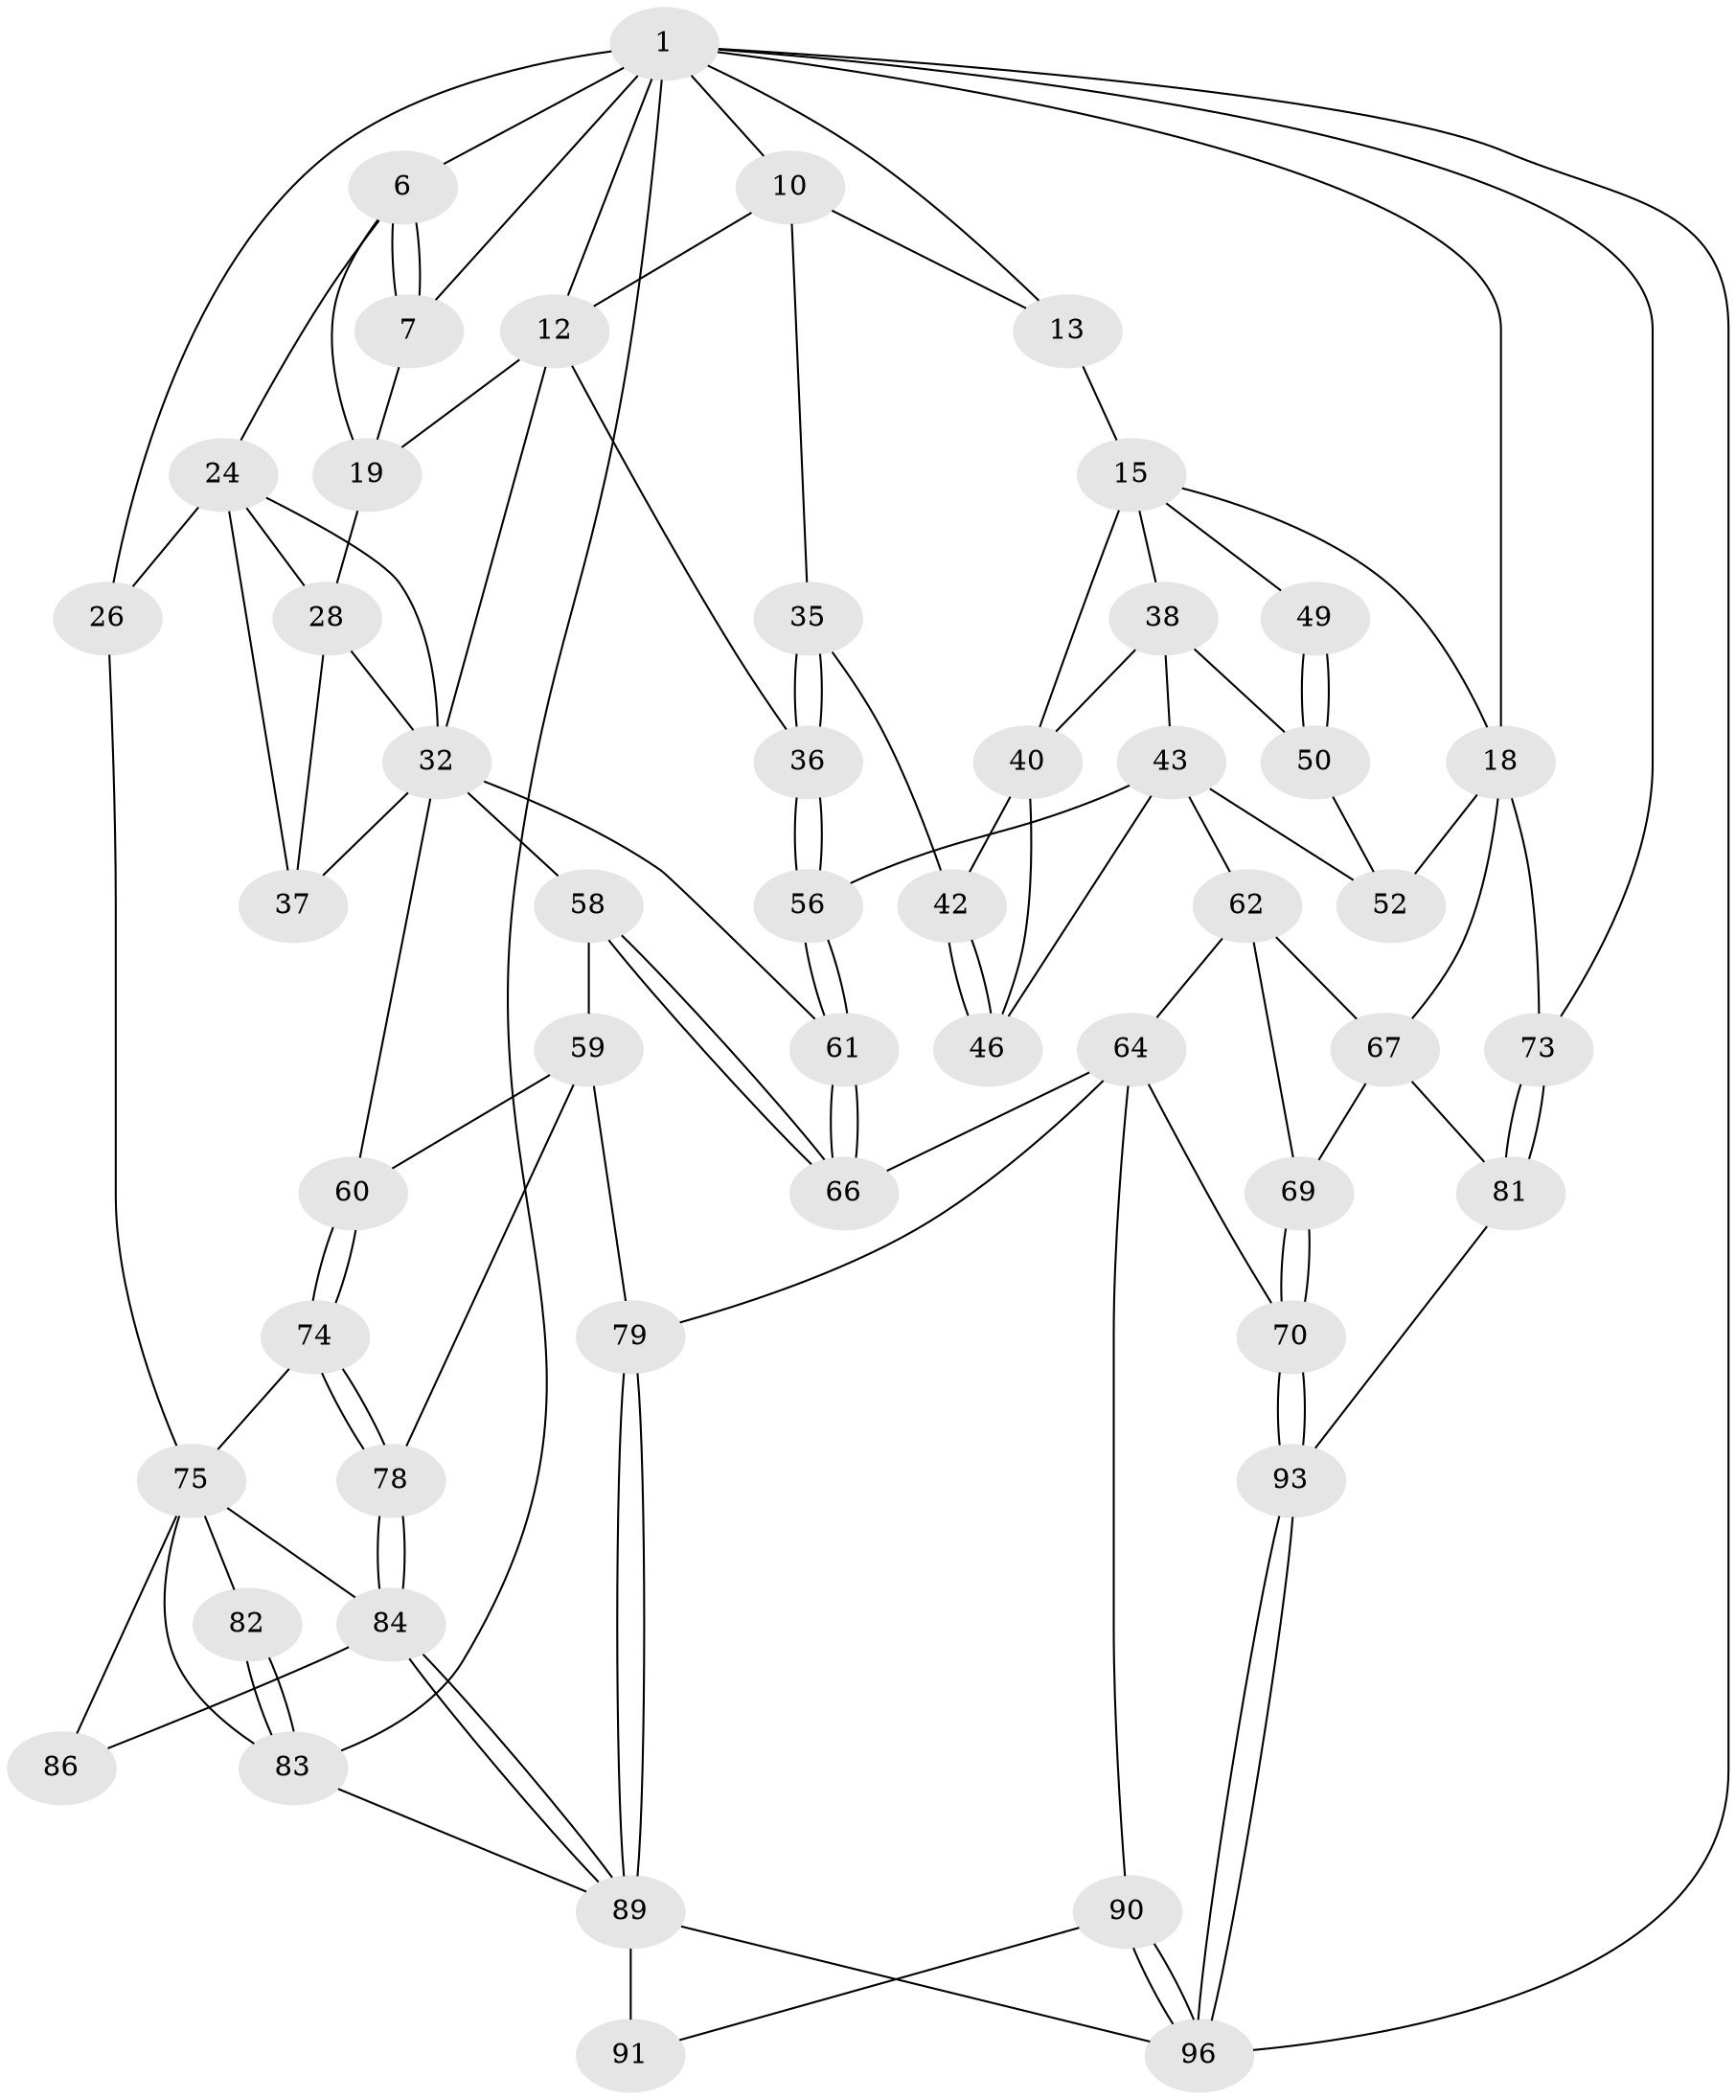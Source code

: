 // original degree distribution, {3: 0.02, 4: 0.25, 5: 0.5, 6: 0.23}
// Generated by graph-tools (version 1.1) at 2025/17/03/09/25 04:17:05]
// undirected, 50 vertices, 112 edges
graph export_dot {
graph [start="1"]
  node [color=gray90,style=filled];
  1 [pos="+0.5108515755595866+0",super="+8+2"];
  6 [pos="+0+0",super="+21"];
  7 [pos="+0.08287856983575927+0",super="+9"];
  10 [pos="+0.5794197844056872+0.16697127163491646",super="+11"];
  12 [pos="+0.43785268681175527+0.11984523828760918",super="+22"];
  13 [pos="+0.7495559082794514+0",super="+14"];
  15 [pos="+0.8162816098885901+0.1103923795460045",super="+27+16"];
  18 [pos="+1+0.12314885887215159",super="+54"];
  19 [pos="+0.3195747988635199+0.08027143620736958",super="+20+23"];
  24 [pos="+0.051937675745089444+0.2239776204310881",super="+29+25"];
  26 [pos="+0+0.3630663781330728"];
  28 [pos="+0.17628195753431747+0.14483688214206025",super="+30"];
  32 [pos="+0.3617209639769846+0.3307797274859028",super="+57+33"];
  35 [pos="+0.4991933895910485+0.2843059163500169"];
  36 [pos="+0.48085826689713973+0.3072958894850898"];
  37 [pos="+0.15692815763731516+0.2788307332388102"];
  38 [pos="+0.795993890493347+0.2955692459297711",super="+39"];
  40 [pos="+0.6951278269312785+0.21379695099626073",super="+41"];
  42 [pos="+0.6318271086141186+0.31489029318576917"];
  43 [pos="+0.7793292115840224+0.3373027465198386",super="+53+44"];
  46 [pos="+0.6784577625583421+0.37269694178277424"];
  49 [pos="+1+0.21180694083755097"];
  50 [pos="+0.8291996827254654+0.3019878625184043",super="+51"];
  52 [pos="+0.9097338838080861+0.43967159163798886"];
  56 [pos="+0.5470833116409008+0.47424324173698074"];
  58 [pos="+0.28283234899838416+0.4512621688196307"];
  59 [pos="+0.2531630595166461+0.47209438969842143",super="+77"];
  60 [pos="+0.18802366484589575+0.46354704171668204"];
  61 [pos="+0.5376371577601321+0.5266556997833235"];
  62 [pos="+0.7541048344793069+0.49066180294979567",super="+63"];
  64 [pos="+0.582440270982592+0.6533923590249371",super="+65+71"];
  66 [pos="+0.5380411673800995+0.5741520760842892"];
  67 [pos="+0.8902536558190056+0.5352395272100032",super="+80"];
  69 [pos="+0.7987140480897033+0.7090791881420415"];
  70 [pos="+0.7573091412788107+0.7205075729528597"];
  73 [pos="+1+0.835550174329647"];
  74 [pos="+0.1305415998916118+0.5457684412191359"];
  75 [pos="+0.05954924245314666+0.5743379408348583",super="+76+87"];
  78 [pos="+0.22349108297825876+0.7312320686739833"];
  79 [pos="+0.41249131019893304+0.6362506812408192"];
  81 [pos="+0.9905862346044961+0.7277179035991326"];
  82 [pos="+0+0.8094924448177615"];
  83 [pos="+0+1",super="+98"];
  84 [pos="+0.21016731365666108+0.7621182608661611",super="+85"];
  86 [pos="+0.17939977198551849+0.7575650365938122"];
  89 [pos="+0.353695925243551+0.8736424301120144",super="+92"];
  90 [pos="+0.563598360819077+0.8038412618264148"];
  91 [pos="+0.5294206870395816+0.8518772964650165"];
  93 [pos="+0.7884887094586857+0.895390763945001"];
  96 [pos="+0.789286640385083+0.9718571235859917",super="+99"];
  1 -- 12;
  1 -- 7;
  1 -- 6;
  1 -- 73;
  1 -- 10;
  1 -- 13;
  1 -- 18;
  1 -- 83 [weight=2];
  1 -- 26;
  1 -- 96;
  6 -- 7;
  6 -- 7;
  6 -- 24;
  6 -- 19;
  7 -- 19;
  10 -- 13;
  10 -- 35;
  10 -- 12;
  12 -- 32;
  12 -- 36;
  12 -- 19;
  13 -- 15 [weight=2];
  15 -- 40;
  15 -- 49;
  15 -- 18;
  15 -- 38;
  18 -- 73;
  18 -- 67;
  18 -- 52;
  19 -- 28 [weight=2];
  24 -- 28;
  24 -- 37;
  24 -- 32;
  24 -- 26;
  26 -- 75;
  28 -- 37;
  28 -- 32;
  32 -- 58;
  32 -- 61;
  32 -- 37;
  32 -- 60;
  35 -- 36;
  35 -- 36;
  35 -- 42;
  36 -- 56;
  36 -- 56;
  38 -- 50;
  38 -- 40;
  38 -- 43;
  40 -- 42;
  40 -- 46;
  42 -- 46;
  42 -- 46;
  43 -- 52;
  43 -- 62 [weight=2];
  43 -- 56;
  43 -- 46;
  49 -- 50 [weight=2];
  49 -- 50;
  50 -- 52;
  56 -- 61;
  56 -- 61;
  58 -- 59;
  58 -- 66;
  58 -- 66;
  59 -- 60;
  59 -- 78;
  59 -- 79;
  60 -- 74;
  60 -- 74;
  61 -- 66;
  61 -- 66;
  62 -- 64;
  62 -- 67;
  62 -- 69;
  64 -- 66;
  64 -- 79;
  64 -- 90;
  64 -- 70;
  67 -- 81;
  67 -- 69;
  69 -- 70;
  69 -- 70;
  70 -- 93;
  70 -- 93;
  73 -- 81;
  73 -- 81;
  74 -- 75;
  74 -- 78;
  74 -- 78;
  75 -- 82 [weight=2];
  75 -- 83;
  75 -- 84;
  75 -- 86 [weight=2];
  78 -- 84;
  78 -- 84;
  79 -- 89;
  79 -- 89;
  81 -- 93;
  82 -- 83;
  82 -- 83;
  83 -- 89;
  84 -- 89;
  84 -- 89;
  84 -- 86;
  89 -- 91 [weight=2];
  89 -- 96;
  90 -- 91;
  90 -- 96;
  90 -- 96;
  93 -- 96;
  93 -- 96;
}
